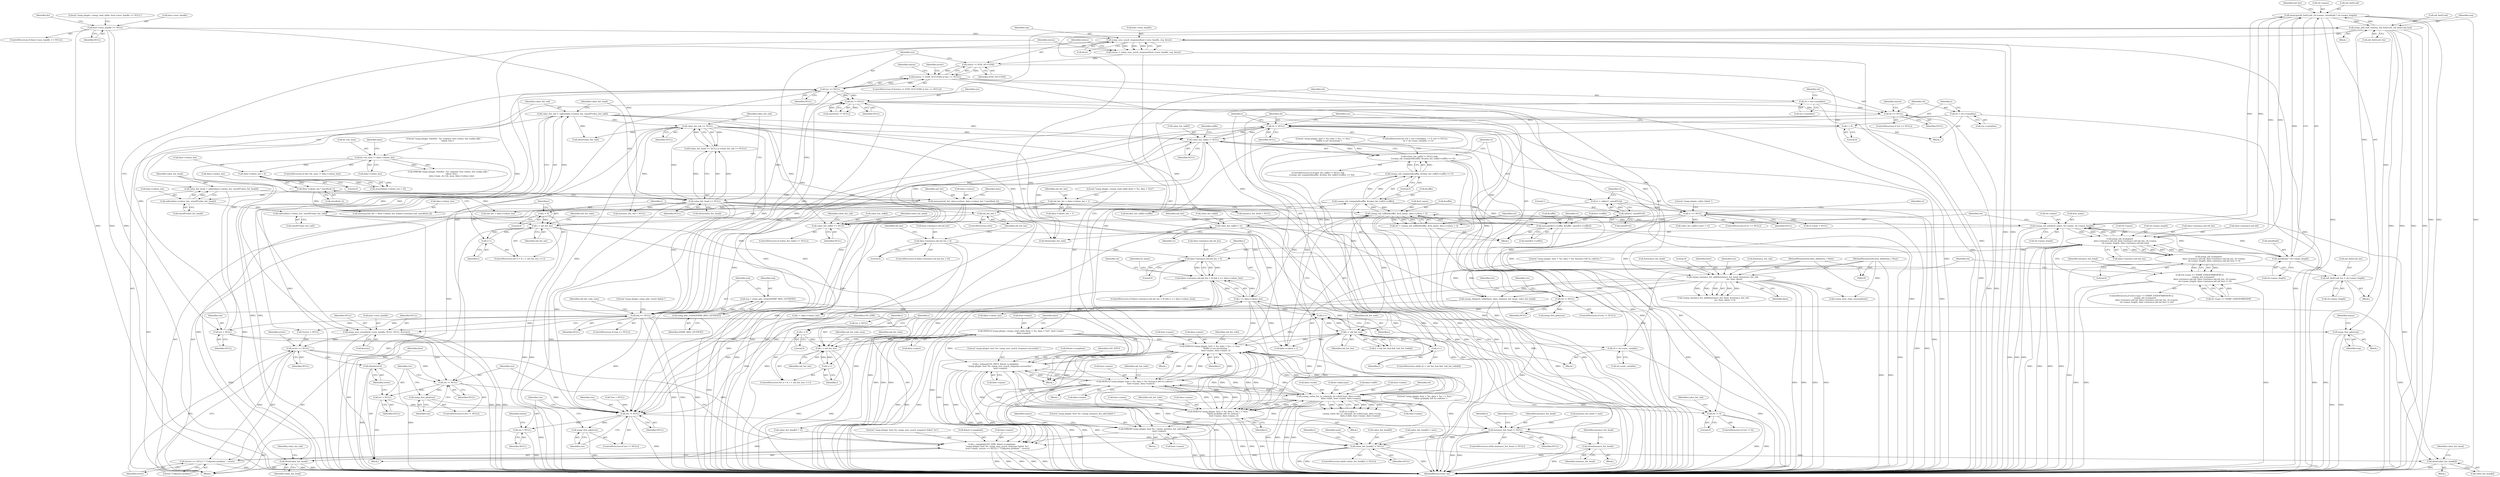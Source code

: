 digraph "0_collectd_d16c24542b2f96a194d43a73c2e5778822b9cb47@API" {
"1000767" [label="(Call,memcpy(oid_list[i].oid, vb->name, sizeof(oid) * vb->name_length))"];
"1000354" [label="(Call,snmp_add_null_var(req, oid_list[i].oid, oid_list[i].oid_len))"];
"1000322" [label="(Call,req == NULL)"];
"1000317" [label="(Call,req = snmp_pdu_create(SNMP_MSG_GETNEXT))"];
"1000319" [label="(Call,snmp_pdu_create(SNMP_MSG_GETNEXT))"];
"1000651" [label="(Call,value_list_tail[i] != NULL)"];
"1000289" [label="(Call,value_list_tail == NULL)"];
"1000275" [label="(Call,value_list_tail = calloc(data->values_len, sizeof(*value_list_tail)))"];
"1000277" [label="(Call,calloc(data->values_len, sizeof(*value_list_tail)))"];
"1000268" [label="(Call,calloc(data->values_len, sizeof(*value_list_head)))"];
"1000219" [label="(Call,data->values_len * sizeof(oid_t))"];
"1000209" [label="(Call,data->values_len > 0)"];
"1000186" [label="(Call,ds->ds_num != data->values_len)"];
"1000286" [label="(Call,value_list_head == NULL)"];
"1000266" [label="(Call,value_list_head = calloc(data->values_len, sizeof(*value_list_head)))"];
"1000156" [label="(Call,host->sess_handle == NULL)"];
"1000762" [label="(Call,value_list_tail[i] = vt)"];
"1000691" [label="(Call,vt == NULL)"];
"1000683" [label="(Call,vt = calloc(1, sizeof(*vt)))"];
"1000685" [label="(Call,calloc(1, sizeof(*vt)))"];
"1000488" [label="(Call,vb != NULL)"];
"1000492" [label="(Call,vb = vb->next_variable)"];
"1000480" [label="(Call,vb = res->variables)"];
"1000469" [label="(Call,vb == NULL)"];
"1000463" [label="(Call,vb = res->variables)"];
"1000450" [label="(Call,res != NULL)"];
"1000396" [label="(Call,res == NULL)"];
"1000379" [label="(Call,res = NULL)"];
"1000744" [label="(Call,value_list_tail[i] == NULL)"];
"1000792" [label="(Call,res != NULL)"];
"1000582" [label="(Call,csnmp_instance_list_add(&instance_list_head, &instance_list_tail,\n                                    res, host, data))"];
"1000121" [label="(MethodParameterIn,host_definition_t *host)"];
"1000122" [label="(MethodParameterIn,data_definition_t *data)"];
"1000767" [label="(Call,memcpy(oid_list[i].oid, vb->name, sizeof(oid) * vb->name_length))"];
"1000608" [label="(Call,csnmp_oid_init(&vb_name, vb->name, vb->name_length))"];
"1000619" [label="(Call,csnmp_oid_suffix(&suffix, &vb_name, data->values + i))"];
"1000657" [label="(Call,csnmp_oid_compare(&suffix, &value_list_tail[i]->suffix))"];
"1000727" [label="(Call,memcpy(&vt->suffix, &suffix, sizeof(vt->suffix)))"];
"1000214" [label="(Call,memcpy(oid_list, data->values, data->values_len * sizeof(oid_t)))"];
"1000502" [label="(Call,i < oid_list_len)"];
"1000485" [label="(Call,i = 0)"];
"1000497" [label="(Call,i++)"];
"1000668" [label="(Call,DEBUG(\"snmp plugin: host = %s; data = %s; i = %zu; \"\n                \"Suffix is not increasing.\",\n                host->name, data->name, i))"];
"1000453" [label="(Call,c_release(LOG_INFO, &host->complaint,\n              \"snmp plugin: host %s: snmp_sess_synch_response successful.\",\n              host->name))"];
"1000566" [label="(Call,DEBUG(\"snmp plugin: host = %s; data = %s; Instance left its subtree.\",\n                host->name, data->name))"];
"1000706" [label="(Call,csnmp_value_list_to_value(vb, ds->ds[i].type, data->scale,\n                                      data->shift, host->name, data->name))"];
"1000634" [label="(Call,DEBUG(\"snmp plugin: host = %s; data = %s; i = %zu; \"\n                \"Value probably left its subtree.\",\n                host->name, data->name, i))"];
"1000147" [label="(Call,DEBUG(\"snmp plugin: csnmp_read_table (host = %s, data = %s)\", host->name,\n        data->name))"];
"1000522" [label="(Call,i == data->values_len)"];
"1000592" [label="(Call,ERROR(\"snmp plugin: host %s: csnmp_instance_list_add failed.\",\n                host->name))"];
"1000509" [label="(Call,i++)"];
"1000340" [label="(Call,i < oid_list_len)"];
"1000343" [label="(Call,i++)"];
"1000337" [label="(Call,i = 0)"];
"1000256" [label="(Call,i < oid_list_len)"];
"1000259" [label="(Call,i++)"];
"1000253" [label="(Call,i = 0)"];
"1000250" [label="(Call,oid_list_len--)"];
"1000132" [label="(Call,oid_list_len = data->values_len + 1)"];
"1000536" [label="(Call,snmp_oid_ncompare(\n                 data->instance.oid.oid, data->instance.oid.oid_len, vb->name,\n                 vb->name_length, data->instance.oid.oid_len))"];
"1000513" [label="(Call,data->instance.oid.oid_len > 0)"];
"1000226" [label="(Call,data->instance.oid.oid_len > 0)"];
"1000776" [label="(Call,sizeof(oid) * vb->name_length)"];
"1000782" [label="(Call,oid_list[i].oid_len = vb->name_length)"];
"1000373" [label="(Call,snmp_free_pdu(req))"];
"1000384" [label="(Call,snmp_sess_synch_response(host->sess_handle, req, &res))"];
"1000382" [label="(Call,status = snmp_sess_synch_response(host->sess_handle, req, &res))"];
"1000393" [label="(Call,status != STAT_SUCCESS)"];
"1000392" [label="(Call,(status != STAT_SUCCESS) || (res == NULL))"];
"1000404" [label="(Call,snmp_sess_error(host->sess_handle, NULL, NULL, &errstr))"];
"1000423" [label="(Call,errstr == NULL)"];
"1000412" [label="(Call,c_complain(LOG_ERR, &host->complaint,\n                 \"snmp plugin: host %s: snmp_sess_synch_response failed: %s\",\n                 host->name, (errstr == NULL) ? \"Unknown problem\" : errstr))"];
"1000422" [label="(Call,(errstr == NULL) ? \"Unknown problem\" : errstr)"];
"1000429" [label="(Call,res != NULL)"];
"1000432" [label="(Call,snmp_free_pdu(res))"];
"1000434" [label="(Call,res = NULL)"];
"1000801" [label="(Call,res != NULL)"];
"1000804" [label="(Call,snmp_free_pdu(res))"];
"1000806" [label="(Call,res = NULL)"];
"1000819" [label="(Call,instance_list_head != NULL)"];
"1000829" [label="(Call,sfree(instance_list_head))"];
"1000847" [label="(Call,value_list_head[i] != NULL)"];
"1000861" [label="(Call,sfree(value_list_head[i]))"];
"1000870" [label="(Call,sfree(value_list_head))"];
"1000437" [label="(Call,sfree(errstr))"];
"1000512" [label="(Call,(data->instance.oid.oid_len > 0) && (i == data->values_len))"];
"1000535" [label="(Call,snmp_oid_ncompare(\n                 data->instance.oid.oid, data->instance.oid.oid_len, vb->name,\n                 vb->name_length, data->instance.oid.oid_len) != 0)"];
"1000529" [label="(Call,(vb->type == SNMP_ENDOFMIBVIEW) ||\n            (snmp_oid_ncompare(\n                 data->instance.oid.oid, data->instance.oid.oid_len, vb->name,\n                 vb->name_length, data->instance.oid.oid_len) != 0))"];
"1000617" [label="(Call,ret = csnmp_oid_suffix(&suffix, &vb_name, data->values + i))"];
"1000630" [label="(Call,ret != 0)"];
"1000656" [label="(Call,csnmp_oid_compare(&suffix, &value_list_tail[i]->suffix) <= 0)"];
"1000650" [label="(Call,(value_list_tail[i] != NULL) &&\n            (csnmp_oid_compare(&suffix, &value_list_tail[i]->suffix) <= 0))"];
"1000503" [label="(Identifier,i)"];
"1000451" [label="(Identifier,res)"];
"1000219" [label="(Call,data->values_len * sizeof(oid_t))"];
"1000195" [label="(Literal,\"snmp plugin: DataSet `%s' requires %zu values, but config talks \"\n          \"about %zu\")"];
"1000598" [label="(Identifier,status)"];
"1000305" [label="(Call,instance_list_tail = NULL)"];
"1000632" [label="(Literal,0)"];
"1000433" [label="(Identifier,res)"];
"1000397" [label="(Identifier,res)"];
"1000565" [label="(Block,)"];
"1000336" [label="(ControlStructure,for (i = 0; i < oid_list_len; i++))"];
"1000432" [label="(Call,snmp_free_pdu(res))"];
"1000510" [label="(Identifier,i)"];
"1000676" [label="(Identifier,i)"];
"1000588" [label="(Identifier,host)"];
"1000738" [label="(Call,vt->next = NULL)"];
"1000339" [label="(Literal,0)"];
"1000587" [label="(Identifier,res)"];
"1000567" [label="(Literal,\"snmp plugin: host = %s; data = %s; Instance left its subtree.\")"];
"1000657" [label="(Call,csnmp_oid_compare(&suffix, &value_list_tail[i]->suffix))"];
"1000268" [label="(Call,calloc(data->values_len, sizeof(*value_list_head)))"];
"1000593" [label="(Literal,\"snmp plugin: host %s: csnmp_instance_list_add failed.\")"];
"1000536" [label="(Call,snmp_oid_ncompare(\n                 data->instance.oid.oid, data->instance.oid.oid_len, vb->name,\n                 vb->name_length, data->instance.oid.oid_len))"];
"1000494" [label="(Call,vb->next_variable)"];
"1000832" [label="(Identifier,instance_list_head)"];
"1000830" [label="(Identifier,instance_list_head)"];
"1000511" [label="(ControlStructure,if ((data->instance.oid.oid_len > 0) && (i == data->values_len)))"];
"1000258" [label="(Identifier,oid_list_len)"];
"1000384" [label="(Call,snmp_sess_synch_response(host->sess_handle, req, &res))"];
"1000564" [label="(Literal,0)"];
"1000334" [label="(Identifier,oid_list_todo_num)"];
"1000297" [label="(Call,sfree(value_list_tail))"];
"1000401" [label="(Call,*errstr = NULL)"];
"1000393" [label="(Call,status != STAT_SUCCESS)"];
"1000285" [label="(Call,(value_list_head == NULL) || (value_list_tail == NULL))"];
"1000226" [label="(Call,data->instance.oid.oid_len > 0)"];
"1000430" [label="(Identifier,res)"];
"1000289" [label="(Call,value_list_tail == NULL)"];
"1000412" [label="(Call,c_complain(LOG_ERR, &host->complaint,\n                 \"snmp plugin: host %s: snmp_sess_synch_response failed: %s\",\n                 host->name, (errstr == NULL) ? \"Unknown problem\" : errstr))"];
"1000345" [label="(Block,)"];
"1000450" [label="(Call,res != NULL)"];
"1000295" [label="(Call,sfree(value_list_head))"];
"1000381" [label="(Identifier,NULL)"];
"1000554" [label="(Call,vb->name_length)"];
"1000132" [label="(Call,oid_list_len = data->values_len + 1)"];
"1000801" [label="(Call,res != NULL)"];
"1000320" [label="(Identifier,SNMP_MSG_GETNEXT)"];
"1000785" [label="(Identifier,oid_list)"];
"1000819" [label="(Call,instance_list_head != NULL)"];
"1000568" [label="(Call,host->name)"];
"1000660" [label="(Call,&value_list_tail[i]->suffix)"];
"1000227" [label="(Call,data->instance.oid.oid_len)"];
"1000429" [label="(Call,res != NULL)"];
"1000486" [label="(Identifier,i)"];
"1000134" [label="(Call,data->values_len + 1)"];
"1000209" [label="(Call,data->values_len > 0)"];
"1000846" [label="(ControlStructure,while (value_list_head[i] != NULL))"];
"1000522" [label="(Call,i == data->values_len)"];
"1000743" [label="(ControlStructure,if (value_list_tail[i] == NULL))"];
"1000773" [label="(Call,vb->name)"];
"1000501" [label="(Call,(i < oid_list_len) && !oid_list_todo[i])"];
"1000391" [label="(ControlStructure,if ((status != STAT_SUCCESS) || (res == NULL)))"];
"1000385" [label="(Call,host->sess_handle)"];
"1000210" [label="(Call,data->values_len)"];
"1000434" [label="(Call,res = NULL)"];
"1000571" [label="(Call,data->name)"];
"1000321" [label="(ControlStructure,if (req == NULL))"];
"1000447" [label="(Identifier,status)"];
"1000544" [label="(Call,data->instance.oid.oid_len)"];
"1000589" [label="(Identifier,data)"];
"1000820" [label="(Identifier,instance_list_head)"];
"1000732" [label="(Call,&suffix)"];
"1000376" [label="(Identifier,status)"];
"1000216" [label="(Call,data->values)"];
"1000610" [label="(Identifier,vb_name)"];
"1000275" [label="(Call,value_list_tail = calloc(data->values_len, sizeof(*value_list_tail)))"];
"1000266" [label="(Call,value_list_head = calloc(data->values_len, sizeof(*value_list_head)))"];
"1000692" [label="(Identifier,vt)"];
"1000317" [label="(Call,req = snmp_pdu_create(SNMP_MSG_GETNEXT))"];
"1000592" [label="(Call,ERROR(\"snmp plugin: host %s: csnmp_instance_list_add failed.\",\n                host->name))"];
"1000500" [label="(ControlStructure,while ((i < oid_list_len) && !oid_list_todo[i]))"];
"1000382" [label="(Call,status = snmp_sess_synch_response(host->sess_handle, req, &res))"];
"1000582" [label="(Call,csnmp_instance_list_add(&instance_list_head, &instance_list_tail,\n                                    res, host, data))"];
"1000704" [label="(Identifier,vt)"];
"1000465" [label="(Call,res->variables)"];
"1000234" [label="(Literal,0)"];
"1000490" [label="(Identifier,NULL)"];
"1000287" [label="(Identifier,value_list_head)"];
"1000509" [label="(Call,i++)"];
"1000851" [label="(Identifier,NULL)"];
"1000439" [label="(Call,csnmp_host_close_session(host))"];
"1000168" [label="(Identifier,ds)"];
"1000489" [label="(Identifier,vb)"];
"1000768" [label="(Call,oid_list[i].oid)"];
"1000185" [label="(ControlStructure,if (ds->ds_num != data->values_len))"];
"1000482" [label="(Call,res->variables)"];
"1000405" [label="(Call,host->sess_handle)"];
"1000791" [label="(ControlStructure,if (res != NULL))"];
"1000611" [label="(Call,vb->name)"];
"1000576" [label="(Identifier,oid_list_todo)"];
"1000479" [label="(Block,)"];
"1000821" [label="(Identifier,NULL)"];
"1000783" [label="(Call,oid_list[i].oid_len)"];
"1000513" [label="(Call,data->instance.oid.oid_len > 0)"];
"1000755" [label="(Call,value_list_tail[i]->next = vt)"];
"1000679" [label="(Identifier,oid_list_todo)"];
"1000844" [label="(Identifier,i)"];
"1000782" [label="(Call,oid_list[i].oid_len = vb->name_length)"];
"1000707" [label="(Identifier,vb)"];
"1000267" [label="(Identifier,value_list_head)"];
"1000603" [label="(Block,)"];
"1000524" [label="(Call,data->values_len)"];
"1000187" [label="(Call,ds->ds_num)"];
"1000715" [label="(Call,data->scale)"];
"1000537" [label="(Call,data->instance.oid.oid)"];
"1000480" [label="(Call,vb = res->variables)"];
"1000214" [label="(Call,memcpy(oid_list, data->values, data->values_len * sizeof(oid_t)))"];
"1000642" [label="(Identifier,i)"];
"1000155" [label="(ControlStructure,if (host->sess_handle == NULL))"];
"1000585" [label="(Call,&instance_list_tail)"];
"1000608" [label="(Call,csnmp_oid_init(&vb_name, vb->name, vb->name_length))"];
"1000190" [label="(Call,data->values_len)"];
"1000349" [label="(Identifier,oid_list_todo)"];
"1000831" [label="(Call,instance_list_head = next)"];
"1000507" [label="(Identifier,oid_list_todo)"];
"1000342" [label="(Identifier,oid_list_len)"];
"1000460" [label="(Call,host->name)"];
"1000659" [label="(Identifier,suffix)"];
"1000670" [label="(Call,host->name)"];
"1000404" [label="(Call,snmp_sess_error(host->sess_handle, NULL, NULL, &errstr))"];
"1000493" [label="(Identifier,vb)"];
"1000186" [label="(Call,ds->ds_num != data->values_len)"];
"1000847" [label="(Call,value_list_head[i] != NULL)"];
"1000160" [label="(Identifier,NULL)"];
"1000337" [label="(Call,i = 0)"];
"1000383" [label="(Identifier,status)"];
"1000410" [label="(Call,&errstr)"];
"1000455" [label="(Call,&host->complaint)"];
"1000435" [label="(Identifier,res)"];
"1000121" [label="(MethodParameterIn,host_definition_t *host)"];
"1000797" [label="(Call,res = NULL)"];
"1000470" [label="(Identifier,vb)"];
"1000807" [label="(Identifier,res)"];
"1000471" [label="(Identifier,NULL)"];
"1000609" [label="(Call,&vb_name)"];
"1000485" [label="(Call,i = 0)"];
"1000871" [label="(Identifier,value_list_head)"];
"1000422" [label="(Call,(errstr == NULL) ? \"Unknown problem\" : errstr)"];
"1000253" [label="(Call,i = 0)"];
"1000408" [label="(Identifier,NULL)"];
"1000521" [label="(Literal,0)"];
"1000425" [label="(Identifier,NULL)"];
"1000370" [label="(Block,)"];
"1000523" [label="(Identifier,i)"];
"1000806" [label="(Call,res = NULL)"];
"1000617" [label="(Call,ret = csnmp_oid_suffix(&suffix, &vb_name, data->values + i))"];
"1000583" [label="(Call,&instance_list_head)"];
"1000502" [label="(Call,i < oid_list_len)"];
"1000767" [label="(Call,memcpy(oid_list[i].oid, vb->name, sizeof(oid) * vb->name_length))"];
"1000290" [label="(Identifier,value_list_tail)"];
"1000249" [label="(ControlStructure,else)"];
"1000758" [label="(Identifier,value_list_tail)"];
"1000250" [label="(Call,oid_list_len--)"];
"1000777" [label="(Call,sizeof(oid))"];
"1000395" [label="(Identifier,STAT_SUCCESS)"];
"1000463" [label="(Call,vb = res->variables)"];
"1000223" [label="(Call,sizeof(oid_t))"];
"1000428" [label="(ControlStructure,if (res != NULL))"];
"1000158" [label="(Identifier,host)"];
"1000740" [label="(Identifier,vt)"];
"1000235" [label="(Call,memcpy(oid_list + data->values_len, &data->instance.oid, sizeof(oid_t)))"];
"1000614" [label="(Call,vb->name_length)"];
"1000745" [label="(Call,value_list_tail[i])"];
"1000702" [label="(Call,vt->value =\n            csnmp_value_list_to_value(vb, ds->ds[i].type, data->scale,\n                                      data->shift, host->name, data->name))"];
"1000423" [label="(Call,errstr == NULL)"];
"1000418" [label="(Literal,\"snmp plugin: host %s: snmp_sess_synch_response failed: %s\")"];
"1000437" [label="(Call,sfree(errstr))"];
"1000374" [label="(Identifier,req)"];
"1000163" [label="(Literal,\"snmp plugin: csnmp_read_table: host->sess_handle == NULL\")"];
"1000491" [label="(Block,)"];
"1000696" [label="(Literal,\"snmp plugin: calloc failed.\")"];
"1000706" [label="(Call,csnmp_value_list_to_value(vb, ds->ds[i].type, data->scale,\n                                      data->shift, host->name, data->name))"];
"1000855" [label="(Identifier,next)"];
"1000690" [label="(ControlStructure,if (vt == NULL))"];
"1000763" [label="(Call,value_list_tail[i])"];
"1000414" [label="(Call,&host->complaint)"];
"1000793" [label="(Identifier,res)"];
"1000748" [label="(Identifier,NULL)"];
"1000213" [label="(Literal,0)"];
"1000666" [label="(Literal,0)"];
"1000691" [label="(Call,vt == NULL)"];
"1000504" [label="(Identifier,oid_list_len)"];
"1000652" [label="(Call,value_list_tail[i])"];
"1000122" [label="(MethodParameterIn,data_definition_t *data)"];
"1000499" [label="(Block,)"];
"1000256" [label="(Call,i < oid_list_len)"];
"1000488" [label="(Call,vb != NULL)"];
"1000356" [label="(Call,oid_list[i].oid)"];
"1000147" [label="(Call,DEBUG(\"snmp plugin: csnmp_read_table (host = %s, data = %s)\", host->name,\n        data->name))"];
"1000693" [label="(Identifier,NULL)"];
"1000436" [label="(Identifier,NULL)"];
"1000481" [label="(Identifier,vb)"];
"1000811" [label="(Identifier,status)"];
"1000653" [label="(Identifier,value_list_tail)"];
"1000354" [label="(Call,snmp_add_null_var(req, oid_list[i].oid, oid_list[i].oid_len))"];
"1000498" [label="(Identifier,i)"];
"1000281" [label="(Call,sizeof(*value_list_tail))"];
"1000478" [label="(ControlStructure,for (vb = res->variables, i = 0; (vb != NULL);\n         vb = vb->next_variable, i++))"];
"1000667" [label="(Block,)"];
"1000836" [label="(Identifier,i)"];
"1000398" [label="(Identifier,NULL)"];
"1000685" [label="(Call,calloc(1, sizeof(*vt)))"];
"1000861" [label="(Call,sfree(value_list_head[i]))"];
"1000449" [label="(Call,assert(res != NULL))"];
"1000867" [label="(Identifier,value_list_head)"];
"1000512" [label="(Call,(data->instance.oid.oid_len > 0) && (i == data->values_len))"];
"1000876" [label="(MethodReturn,static int)"];
"1000236" [label="(Call,oid_list + data->values_len)"];
"1000252" [label="(ControlStructure,for (i = 0; i < oid_list_len; i++))"];
"1000341" [label="(Identifier,i)"];
"1000770" [label="(Identifier,oid_list)"];
"1000669" [label="(Literal,\"snmp plugin: host = %s; data = %s; i = %zu; \"\n                \"Suffix is not increasing.\")"];
"1000803" [label="(Identifier,NULL)"];
"1000453" [label="(Call,c_release(LOG_INFO, &host->complaint,\n              \"snmp plugin: host %s: snmp_sess_synch_response successful.\",\n              host->name))"];
"1000419" [label="(Call,host->name)"];
"1000686" [label="(Literal,1)"];
"1000766" [label="(Identifier,vt)"];
"1000272" [label="(Call,sizeof(*value_list_head))"];
"1000156" [label="(Call,host->sess_handle == NULL)"];
"1000260" [label="(Identifier,i)"];
"1000779" [label="(Call,vb->name_length)"];
"1000630" [label="(Call,ret != 0)"];
"1000798" [label="(Identifier,res)"];
"1000872" [label="(Call,sfree(value_list_tail))"];
"1000257" [label="(Identifier,i)"];
"1000708" [label="(Call,ds->ds[i].type)"];
"1000388" [label="(Identifier,req)"];
"1000631" [label="(Identifier,ret)"];
"1000288" [label="(Identifier,NULL)"];
"1000551" [label="(Call,vb->name)"];
"1000629" [label="(ControlStructure,if (ret != 0))"];
"1000302" [label="(Call,instance_list_head = NULL)"];
"1000581" [label="(Call,csnmp_instance_list_add(&instance_list_head, &instance_list_tail,\n                                    res, host, data) != 0)"];
"1000277" [label="(Call,calloc(data->values_len, sizeof(*value_list_tail)))"];
"1000157" [label="(Call,host->sess_handle)"];
"1000426" [label="(Literal,\"Unknown problem\")"];
"1000251" [label="(Identifier,oid_list_len)"];
"1000438" [label="(Identifier,errstr)"];
"1000230" [label="(Identifier,data)"];
"1000392" [label="(Call,(status != STAT_SUCCESS) || (res == NULL))"];
"1000327" [label="(Literal,\"snmp plugin: snmp_pdu_create failed.\")"];
"1000718" [label="(Call,data->shift)"];
"1000452" [label="(Identifier,NULL)"];
"1000440" [label="(Identifier,host)"];
"1000618" [label="(Identifier,ret)"];
"1000148" [label="(Literal,\"snmp plugin: csnmp_read_table (host = %s, data = %s)\")"];
"1000269" [label="(Call,data->values_len)"];
"1000402" [label="(Identifier,errstr)"];
"1000862" [label="(Call,value_list_head[i])"];
"1000373" [label="(Call,snmp_free_pdu(req))"];
"1000751" [label="(Identifier,value_list_head)"];
"1000286" [label="(Call,value_list_head == NULL)"];
"1000319" [label="(Call,snmp_pdu_create(SNMP_MSG_GETNEXT))"];
"1000825" [label="(Identifier,next)"];
"1000557" [label="(Call,data->instance.oid.oid_len)"];
"1000468" [label="(ControlStructure,if (vb == NULL))"];
"1000873" [label="(Identifier,value_list_tail)"];
"1000620" [label="(Call,&suffix)"];
"1000263" [label="(Identifier,oid_list_todo)"];
"1000291" [label="(Identifier,NULL)"];
"1000474" [label="(Identifier,status)"];
"1000126" [label="(Call,*res = NULL)"];
"1000804" [label="(Call,snmp_free_pdu(res))"];
"1000340" [label="(Call,i < oid_list_len)"];
"1000848" [label="(Call,value_list_head[i])"];
"1000619" [label="(Call,csnmp_oid_suffix(&suffix, &vb_name, data->values + i))"];
"1000639" [label="(Call,data->name)"];
"1000254" [label="(Identifier,i)"];
"1000355" [label="(Identifier,req)"];
"1000683" [label="(Call,vt = calloc(1, sizeof(*vt)))"];
"1000829" [label="(Call,sfree(instance_list_head))"];
"1000431" [label="(Identifier,NULL)"];
"1000528" [label="(ControlStructure,if ((vb->type == SNMP_ENDOFMIBVIEW) ||\n            (snmp_oid_ncompare(\n                 data->instance.oid.oid, data->instance.oid.oid_len, vb->name,\n                 vb->name_length, data->instance.oid.oid_len) != 0)))"];
"1000149" [label="(Call,host->name)"];
"1000635" [label="(Literal,\"snmp plugin: host = %s; data = %s; i = %zu; \"\n                \"Value probably left its subtree.\")"];
"1000259" [label="(Call,i++)"];
"1000656" [label="(Call,csnmp_oid_compare(&suffix, &value_list_tail[i]->suffix) <= 0)"];
"1000464" [label="(Identifier,vb)"];
"1000813" [label="(Call,csnmp_dispatch_table(host, data, instance_list_head, value_list_head))"];
"1000838" [label="(Call,i < data->values_len)"];
"1000805" [label="(Identifier,res)"];
"1000792" [label="(Call,res != NULL)"];
"1000721" [label="(Call,host->name)"];
"1000870" [label="(Call,sfree(value_list_head))"];
"1000278" [label="(Call,data->values_len)"];
"1000492" [label="(Call,vb = vb->next_variable)"];
"1000389" [label="(Call,&res)"];
"1000324" [label="(Identifier,NULL)"];
"1000123" [label="(Block,)"];
"1000315" [label="(Block,)"];
"1000734" [label="(Call,sizeof(vt->suffix))"];
"1000220" [label="(Call,data->values_len)"];
"1000636" [label="(Call,host->name)"];
"1000591" [label="(Block,)"];
"1000776" [label="(Call,sizeof(oid) * vb->name_length)"];
"1000322" [label="(Call,req == NULL)"];
"1000658" [label="(Call,&suffix)"];
"1000318" [label="(Identifier,req)"];
"1000487" [label="(Literal,0)"];
"1000687" [label="(Call,sizeof(*vt))"];
"1000427" [label="(Identifier,errstr)"];
"1000852" [label="(Block,)"];
"1000634" [label="(Call,DEBUG(\"snmp plugin: host = %s; data = %s; i = %zu; \"\n                \"Value probably left its subtree.\",\n                host->name, data->name, i))"];
"1000152" [label="(Call,data->name)"];
"1000194" [label="(Call,ERROR(\"snmp plugin: DataSet `%s' requires %zu values, but config talks \"\n          \"about %zu\",\n          data->type, ds->ds_num, data->values_len))"];
"1000215" [label="(Identifier,oid_list)"];
"1000590" [label="(Literal,0)"];
"1000684" [label="(Identifier,vt)"];
"1000649" [label="(ControlStructure,if ((value_list_tail[i] != NULL) &&\n            (csnmp_oid_compare(&suffix, &value_list_tail[i]->suffix) <= 0)))"];
"1000225" [label="(ControlStructure,if (data->instance.oid.oid_len > 0))"];
"1000668" [label="(Call,DEBUG(\"snmp plugin: host = %s; data = %s; i = %zu; \"\n                \"Suffix is not increasing.\",\n                host->name, data->name, i))"];
"1000344" [label="(Identifier,i)"];
"1000796" [label="(Identifier,res)"];
"1000818" [label="(ControlStructure,while (instance_list_head != NULL))"];
"1000409" [label="(Identifier,NULL)"];
"1000529" [label="(Call,(vb->type == SNMP_ENDOFMIBVIEW) ||\n            (snmp_oid_ncompare(\n                 data->instance.oid.oid, data->instance.oid.oid_len, vb->name,\n                 vb->name_length, data->instance.oid.oid_len) != 0))"];
"1000396" [label="(Call,res == NULL)"];
"1000343" [label="(Call,i++)"];
"1000633" [label="(Block,)"];
"1000594" [label="(Call,host->name)"];
"1000808" [label="(Identifier,NULL)"];
"1000584" [label="(Identifier,instance_list_head)"];
"1000645" [label="(Identifier,oid_list_todo)"];
"1000276" [label="(Identifier,value_list_tail)"];
"1000368" [label="(Identifier,oid_list_todo_num)"];
"1000323" [label="(Identifier,req)"];
"1000497" [label="(Call,i++)"];
"1000822" [label="(Block,)"];
"1000454" [label="(Identifier,LOG_INFO)"];
"1000255" [label="(Literal,0)"];
"1000788" [label="(Call,vb->name_length)"];
"1000650" [label="(Call,(value_list_tail[i] != NULL) &&\n            (csnmp_oid_compare(&suffix, &value_list_tail[i]->suffix) <= 0))"];
"1000361" [label="(Call,oid_list[i].oid_len)"];
"1000622" [label="(Call,&vb_name)"];
"1000800" [label="(ControlStructure,if (res != NULL))"];
"1000673" [label="(Call,data->name)"];
"1000802" [label="(Identifier,res)"];
"1000624" [label="(Call,data->values + i)"];
"1000566" [label="(Call,DEBUG(\"snmp plugin: host = %s; data = %s; Instance left its subtree.\",\n                host->name, data->name))"];
"1000459" [label="(Literal,\"snmp plugin: host %s: snmp_sess_synch_response successful.\")"];
"1000399" [label="(Block,)"];
"1000530" [label="(Call,vb->type == SNMP_ENDOFMIBVIEW)"];
"1000535" [label="(Call,snmp_oid_ncompare(\n                 data->instance.oid.oid, data->instance.oid.oid_len, vb->name,\n                 vb->name_length, data->instance.oid.oid_len) != 0)"];
"1000727" [label="(Call,memcpy(&vt->suffix, &suffix, sizeof(vt->suffix)))"];
"1000514" [label="(Call,data->instance.oid.oid_len)"];
"1000744" [label="(Call,value_list_tail[i] == NULL)"];
"1000424" [label="(Identifier,errstr)"];
"1000211" [label="(Identifier,data)"];
"1000655" [label="(Identifier,NULL)"];
"1000865" [label="(Call,value_list_head[i] = next)"];
"1000749" [label="(Call,value_list_head[i] = vt)"];
"1000413" [label="(Identifier,LOG_ERR)"];
"1000794" [label="(Identifier,NULL)"];
"1000394" [label="(Identifier,status)"];
"1000532" [label="(Identifier,vb)"];
"1000728" [label="(Call,&vt->suffix)"];
"1000133" [label="(Identifier,oid_list_len)"];
"1000379" [label="(Call,res = NULL)"];
"1000208" [label="(Call,assert(data->values_len > 0))"];
"1000338" [label="(Identifier,i)"];
"1000762" [label="(Call,value_list_tail[i] = vt)"];
"1000380" [label="(Identifier,res)"];
"1000237" [label="(Identifier,oid_list)"];
"1000795" [label="(Call,snmp_free_pdu(res))"];
"1000469" [label="(Call,vb == NULL)"];
"1000724" [label="(Call,data->name)"];
"1000651" [label="(Call,value_list_tail[i] != NULL)"];
"1000767" -> "1000499"  [label="AST: "];
"1000767" -> "1000776"  [label="CFG: "];
"1000768" -> "1000767"  [label="AST: "];
"1000773" -> "1000767"  [label="AST: "];
"1000776" -> "1000767"  [label="AST: "];
"1000785" -> "1000767"  [label="CFG: "];
"1000767" -> "1000876"  [label="DDG: "];
"1000767" -> "1000876"  [label="DDG: "];
"1000767" -> "1000876"  [label="DDG: "];
"1000767" -> "1000876"  [label="DDG: "];
"1000767" -> "1000354"  [label="DDG: "];
"1000767" -> "1000536"  [label="DDG: "];
"1000767" -> "1000608"  [label="DDG: "];
"1000354" -> "1000767"  [label="DDG: "];
"1000608" -> "1000767"  [label="DDG: "];
"1000536" -> "1000767"  [label="DDG: "];
"1000776" -> "1000767"  [label="DDG: "];
"1000354" -> "1000345"  [label="AST: "];
"1000354" -> "1000361"  [label="CFG: "];
"1000355" -> "1000354"  [label="AST: "];
"1000356" -> "1000354"  [label="AST: "];
"1000361" -> "1000354"  [label="AST: "];
"1000344" -> "1000354"  [label="CFG: "];
"1000354" -> "1000876"  [label="DDG: "];
"1000354" -> "1000876"  [label="DDG: "];
"1000354" -> "1000876"  [label="DDG: "];
"1000354" -> "1000876"  [label="DDG: "];
"1000322" -> "1000354"  [label="DDG: "];
"1000782" -> "1000354"  [label="DDG: "];
"1000354" -> "1000373"  [label="DDG: "];
"1000354" -> "1000384"  [label="DDG: "];
"1000322" -> "1000321"  [label="AST: "];
"1000322" -> "1000324"  [label="CFG: "];
"1000323" -> "1000322"  [label="AST: "];
"1000324" -> "1000322"  [label="AST: "];
"1000327" -> "1000322"  [label="CFG: "];
"1000334" -> "1000322"  [label="CFG: "];
"1000322" -> "1000876"  [label="DDG: "];
"1000322" -> "1000876"  [label="DDG: "];
"1000317" -> "1000322"  [label="DDG: "];
"1000651" -> "1000322"  [label="DDG: "];
"1000488" -> "1000322"  [label="DDG: "];
"1000289" -> "1000322"  [label="DDG: "];
"1000286" -> "1000322"  [label="DDG: "];
"1000792" -> "1000322"  [label="DDG: "];
"1000322" -> "1000373"  [label="DDG: "];
"1000322" -> "1000379"  [label="DDG: "];
"1000322" -> "1000384"  [label="DDG: "];
"1000322" -> "1000396"  [label="DDG: "];
"1000322" -> "1000401"  [label="DDG: "];
"1000322" -> "1000404"  [label="DDG: "];
"1000322" -> "1000450"  [label="DDG: "];
"1000322" -> "1000801"  [label="DDG: "];
"1000317" -> "1000315"  [label="AST: "];
"1000317" -> "1000319"  [label="CFG: "];
"1000318" -> "1000317"  [label="AST: "];
"1000319" -> "1000317"  [label="AST: "];
"1000323" -> "1000317"  [label="CFG: "];
"1000317" -> "1000876"  [label="DDG: "];
"1000319" -> "1000317"  [label="DDG: "];
"1000319" -> "1000320"  [label="CFG: "];
"1000320" -> "1000319"  [label="AST: "];
"1000319" -> "1000876"  [label="DDG: "];
"1000651" -> "1000650"  [label="AST: "];
"1000651" -> "1000655"  [label="CFG: "];
"1000652" -> "1000651"  [label="AST: "];
"1000655" -> "1000651"  [label="AST: "];
"1000659" -> "1000651"  [label="CFG: "];
"1000650" -> "1000651"  [label="CFG: "];
"1000651" -> "1000876"  [label="DDG: "];
"1000651" -> "1000488"  [label="DDG: "];
"1000651" -> "1000650"  [label="DDG: "];
"1000651" -> "1000650"  [label="DDG: "];
"1000289" -> "1000651"  [label="DDG: "];
"1000275" -> "1000651"  [label="DDG: "];
"1000762" -> "1000651"  [label="DDG: "];
"1000488" -> "1000651"  [label="DDG: "];
"1000651" -> "1000691"  [label="DDG: "];
"1000651" -> "1000744"  [label="DDG: "];
"1000651" -> "1000801"  [label="DDG: "];
"1000651" -> "1000872"  [label="DDG: "];
"1000289" -> "1000285"  [label="AST: "];
"1000289" -> "1000291"  [label="CFG: "];
"1000290" -> "1000289"  [label="AST: "];
"1000291" -> "1000289"  [label="AST: "];
"1000285" -> "1000289"  [label="CFG: "];
"1000289" -> "1000876"  [label="DDG: "];
"1000289" -> "1000285"  [label="DDG: "];
"1000289" -> "1000285"  [label="DDG: "];
"1000275" -> "1000289"  [label="DDG: "];
"1000286" -> "1000289"  [label="DDG: "];
"1000289" -> "1000297"  [label="DDG: "];
"1000289" -> "1000302"  [label="DDG: "];
"1000289" -> "1000305"  [label="DDG: "];
"1000289" -> "1000744"  [label="DDG: "];
"1000289" -> "1000801"  [label="DDG: "];
"1000289" -> "1000872"  [label="DDG: "];
"1000275" -> "1000123"  [label="AST: "];
"1000275" -> "1000277"  [label="CFG: "];
"1000276" -> "1000275"  [label="AST: "];
"1000277" -> "1000275"  [label="AST: "];
"1000287" -> "1000275"  [label="CFG: "];
"1000275" -> "1000876"  [label="DDG: "];
"1000277" -> "1000275"  [label="DDG: "];
"1000275" -> "1000297"  [label="DDG: "];
"1000275" -> "1000744"  [label="DDG: "];
"1000275" -> "1000872"  [label="DDG: "];
"1000277" -> "1000281"  [label="CFG: "];
"1000278" -> "1000277"  [label="AST: "];
"1000281" -> "1000277"  [label="AST: "];
"1000277" -> "1000876"  [label="DDG: "];
"1000268" -> "1000277"  [label="DDG: "];
"1000277" -> "1000522"  [label="DDG: "];
"1000277" -> "1000838"  [label="DDG: "];
"1000268" -> "1000266"  [label="AST: "];
"1000268" -> "1000272"  [label="CFG: "];
"1000269" -> "1000268"  [label="AST: "];
"1000272" -> "1000268"  [label="AST: "];
"1000266" -> "1000268"  [label="CFG: "];
"1000268" -> "1000266"  [label="DDG: "];
"1000219" -> "1000268"  [label="DDG: "];
"1000219" -> "1000214"  [label="AST: "];
"1000219" -> "1000223"  [label="CFG: "];
"1000220" -> "1000219"  [label="AST: "];
"1000223" -> "1000219"  [label="AST: "];
"1000214" -> "1000219"  [label="CFG: "];
"1000219" -> "1000214"  [label="DDG: "];
"1000209" -> "1000219"  [label="DDG: "];
"1000219" -> "1000235"  [label="DDG: "];
"1000219" -> "1000236"  [label="DDG: "];
"1000209" -> "1000208"  [label="AST: "];
"1000209" -> "1000213"  [label="CFG: "];
"1000210" -> "1000209"  [label="AST: "];
"1000213" -> "1000209"  [label="AST: "];
"1000208" -> "1000209"  [label="CFG: "];
"1000209" -> "1000208"  [label="DDG: "];
"1000209" -> "1000208"  [label="DDG: "];
"1000186" -> "1000209"  [label="DDG: "];
"1000186" -> "1000185"  [label="AST: "];
"1000186" -> "1000190"  [label="CFG: "];
"1000187" -> "1000186"  [label="AST: "];
"1000190" -> "1000186"  [label="AST: "];
"1000195" -> "1000186"  [label="CFG: "];
"1000211" -> "1000186"  [label="CFG: "];
"1000186" -> "1000876"  [label="DDG: "];
"1000186" -> "1000876"  [label="DDG: "];
"1000186" -> "1000194"  [label="DDG: "];
"1000186" -> "1000194"  [label="DDG: "];
"1000286" -> "1000285"  [label="AST: "];
"1000286" -> "1000288"  [label="CFG: "];
"1000287" -> "1000286"  [label="AST: "];
"1000288" -> "1000286"  [label="AST: "];
"1000290" -> "1000286"  [label="CFG: "];
"1000285" -> "1000286"  [label="CFG: "];
"1000286" -> "1000876"  [label="DDG: "];
"1000286" -> "1000285"  [label="DDG: "];
"1000286" -> "1000285"  [label="DDG: "];
"1000266" -> "1000286"  [label="DDG: "];
"1000156" -> "1000286"  [label="DDG: "];
"1000286" -> "1000295"  [label="DDG: "];
"1000286" -> "1000302"  [label="DDG: "];
"1000286" -> "1000305"  [label="DDG: "];
"1000286" -> "1000801"  [label="DDG: "];
"1000286" -> "1000813"  [label="DDG: "];
"1000286" -> "1000847"  [label="DDG: "];
"1000286" -> "1000861"  [label="DDG: "];
"1000286" -> "1000870"  [label="DDG: "];
"1000266" -> "1000123"  [label="AST: "];
"1000267" -> "1000266"  [label="AST: "];
"1000276" -> "1000266"  [label="CFG: "];
"1000266" -> "1000876"  [label="DDG: "];
"1000156" -> "1000155"  [label="AST: "];
"1000156" -> "1000160"  [label="CFG: "];
"1000157" -> "1000156"  [label="AST: "];
"1000160" -> "1000156"  [label="AST: "];
"1000163" -> "1000156"  [label="CFG: "];
"1000168" -> "1000156"  [label="CFG: "];
"1000156" -> "1000876"  [label="DDG: "];
"1000156" -> "1000876"  [label="DDG: "];
"1000156" -> "1000876"  [label="DDG: "];
"1000156" -> "1000384"  [label="DDG: "];
"1000762" -> "1000603"  [label="AST: "];
"1000762" -> "1000766"  [label="CFG: "];
"1000763" -> "1000762"  [label="AST: "];
"1000766" -> "1000762"  [label="AST: "];
"1000770" -> "1000762"  [label="CFG: "];
"1000762" -> "1000876"  [label="DDG: "];
"1000762" -> "1000876"  [label="DDG: "];
"1000691" -> "1000762"  [label="DDG: "];
"1000762" -> "1000872"  [label="DDG: "];
"1000691" -> "1000690"  [label="AST: "];
"1000691" -> "1000693"  [label="CFG: "];
"1000692" -> "1000691"  [label="AST: "];
"1000693" -> "1000691"  [label="AST: "];
"1000696" -> "1000691"  [label="CFG: "];
"1000704" -> "1000691"  [label="CFG: "];
"1000691" -> "1000876"  [label="DDG: "];
"1000691" -> "1000876"  [label="DDG: "];
"1000683" -> "1000691"  [label="DDG: "];
"1000691" -> "1000738"  [label="DDG: "];
"1000691" -> "1000744"  [label="DDG: "];
"1000691" -> "1000749"  [label="DDG: "];
"1000691" -> "1000755"  [label="DDG: "];
"1000691" -> "1000792"  [label="DDG: "];
"1000691" -> "1000801"  [label="DDG: "];
"1000683" -> "1000603"  [label="AST: "];
"1000683" -> "1000685"  [label="CFG: "];
"1000684" -> "1000683"  [label="AST: "];
"1000685" -> "1000683"  [label="AST: "];
"1000692" -> "1000683"  [label="CFG: "];
"1000683" -> "1000876"  [label="DDG: "];
"1000685" -> "1000683"  [label="DDG: "];
"1000685" -> "1000687"  [label="CFG: "];
"1000686" -> "1000685"  [label="AST: "];
"1000687" -> "1000685"  [label="AST: "];
"1000488" -> "1000478"  [label="AST: "];
"1000488" -> "1000490"  [label="CFG: "];
"1000489" -> "1000488"  [label="AST: "];
"1000490" -> "1000488"  [label="AST: "];
"1000503" -> "1000488"  [label="CFG: "];
"1000793" -> "1000488"  [label="CFG: "];
"1000488" -> "1000876"  [label="DDG: "];
"1000488" -> "1000876"  [label="DDG: "];
"1000492" -> "1000488"  [label="DDG: "];
"1000480" -> "1000488"  [label="DDG: "];
"1000469" -> "1000488"  [label="DDG: "];
"1000744" -> "1000488"  [label="DDG: "];
"1000488" -> "1000706"  [label="DDG: "];
"1000488" -> "1000792"  [label="DDG: "];
"1000488" -> "1000801"  [label="DDG: "];
"1000492" -> "1000491"  [label="AST: "];
"1000492" -> "1000494"  [label="CFG: "];
"1000493" -> "1000492"  [label="AST: "];
"1000494" -> "1000492"  [label="AST: "];
"1000498" -> "1000492"  [label="CFG: "];
"1000492" -> "1000876"  [label="DDG: "];
"1000480" -> "1000479"  [label="AST: "];
"1000480" -> "1000482"  [label="CFG: "];
"1000481" -> "1000480"  [label="AST: "];
"1000482" -> "1000480"  [label="AST: "];
"1000486" -> "1000480"  [label="CFG: "];
"1000480" -> "1000876"  [label="DDG: "];
"1000469" -> "1000468"  [label="AST: "];
"1000469" -> "1000471"  [label="CFG: "];
"1000470" -> "1000469"  [label="AST: "];
"1000471" -> "1000469"  [label="AST: "];
"1000474" -> "1000469"  [label="CFG: "];
"1000481" -> "1000469"  [label="CFG: "];
"1000469" -> "1000876"  [label="DDG: "];
"1000469" -> "1000876"  [label="DDG: "];
"1000463" -> "1000469"  [label="DDG: "];
"1000450" -> "1000469"  [label="DDG: "];
"1000469" -> "1000801"  [label="DDG: "];
"1000463" -> "1000315"  [label="AST: "];
"1000463" -> "1000465"  [label="CFG: "];
"1000464" -> "1000463"  [label="AST: "];
"1000465" -> "1000463"  [label="AST: "];
"1000470" -> "1000463"  [label="CFG: "];
"1000463" -> "1000876"  [label="DDG: "];
"1000450" -> "1000449"  [label="AST: "];
"1000450" -> "1000452"  [label="CFG: "];
"1000451" -> "1000450"  [label="AST: "];
"1000452" -> "1000450"  [label="AST: "];
"1000449" -> "1000450"  [label="CFG: "];
"1000450" -> "1000449"  [label="DDG: "];
"1000450" -> "1000449"  [label="DDG: "];
"1000396" -> "1000450"  [label="DDG: "];
"1000396" -> "1000450"  [label="DDG: "];
"1000379" -> "1000450"  [label="DDG: "];
"1000450" -> "1000582"  [label="DDG: "];
"1000450" -> "1000792"  [label="DDG: "];
"1000450" -> "1000801"  [label="DDG: "];
"1000396" -> "1000392"  [label="AST: "];
"1000396" -> "1000398"  [label="CFG: "];
"1000397" -> "1000396"  [label="AST: "];
"1000398" -> "1000396"  [label="AST: "];
"1000392" -> "1000396"  [label="CFG: "];
"1000396" -> "1000392"  [label="DDG: "];
"1000396" -> "1000392"  [label="DDG: "];
"1000379" -> "1000396"  [label="DDG: "];
"1000396" -> "1000401"  [label="DDG: "];
"1000396" -> "1000404"  [label="DDG: "];
"1000396" -> "1000429"  [label="DDG: "];
"1000379" -> "1000315"  [label="AST: "];
"1000379" -> "1000381"  [label="CFG: "];
"1000380" -> "1000379"  [label="AST: "];
"1000381" -> "1000379"  [label="AST: "];
"1000383" -> "1000379"  [label="CFG: "];
"1000379" -> "1000429"  [label="DDG: "];
"1000744" -> "1000743"  [label="AST: "];
"1000744" -> "1000748"  [label="CFG: "];
"1000745" -> "1000744"  [label="AST: "];
"1000748" -> "1000744"  [label="AST: "];
"1000751" -> "1000744"  [label="CFG: "];
"1000758" -> "1000744"  [label="CFG: "];
"1000744" -> "1000876"  [label="DDG: "];
"1000792" -> "1000791"  [label="AST: "];
"1000792" -> "1000794"  [label="CFG: "];
"1000793" -> "1000792"  [label="AST: "];
"1000794" -> "1000792"  [label="AST: "];
"1000796" -> "1000792"  [label="CFG: "];
"1000798" -> "1000792"  [label="CFG: "];
"1000582" -> "1000792"  [label="DDG: "];
"1000792" -> "1000795"  [label="DDG: "];
"1000792" -> "1000797"  [label="DDG: "];
"1000792" -> "1000801"  [label="DDG: "];
"1000582" -> "1000581"  [label="AST: "];
"1000582" -> "1000589"  [label="CFG: "];
"1000583" -> "1000582"  [label="AST: "];
"1000585" -> "1000582"  [label="AST: "];
"1000587" -> "1000582"  [label="AST: "];
"1000588" -> "1000582"  [label="AST: "];
"1000589" -> "1000582"  [label="AST: "];
"1000590" -> "1000582"  [label="CFG: "];
"1000582" -> "1000876"  [label="DDG: "];
"1000582" -> "1000876"  [label="DDG: "];
"1000582" -> "1000876"  [label="DDG: "];
"1000582" -> "1000876"  [label="DDG: "];
"1000582" -> "1000439"  [label="DDG: "];
"1000582" -> "1000581"  [label="DDG: "];
"1000582" -> "1000581"  [label="DDG: "];
"1000582" -> "1000581"  [label="DDG: "];
"1000582" -> "1000581"  [label="DDG: "];
"1000582" -> "1000581"  [label="DDG: "];
"1000121" -> "1000582"  [label="DDG: "];
"1000122" -> "1000582"  [label="DDG: "];
"1000582" -> "1000801"  [label="DDG: "];
"1000582" -> "1000813"  [label="DDG: "];
"1000582" -> "1000813"  [label="DDG: "];
"1000121" -> "1000120"  [label="AST: "];
"1000121" -> "1000876"  [label="DDG: "];
"1000121" -> "1000439"  [label="DDG: "];
"1000121" -> "1000813"  [label="DDG: "];
"1000122" -> "1000120"  [label="AST: "];
"1000122" -> "1000876"  [label="DDG: "];
"1000122" -> "1000813"  [label="DDG: "];
"1000608" -> "1000603"  [label="AST: "];
"1000608" -> "1000614"  [label="CFG: "];
"1000609" -> "1000608"  [label="AST: "];
"1000611" -> "1000608"  [label="AST: "];
"1000614" -> "1000608"  [label="AST: "];
"1000618" -> "1000608"  [label="CFG: "];
"1000608" -> "1000876"  [label="DDG: "];
"1000608" -> "1000876"  [label="DDG: "];
"1000608" -> "1000876"  [label="DDG: "];
"1000608" -> "1000536"  [label="DDG: "];
"1000608" -> "1000536"  [label="DDG: "];
"1000619" -> "1000608"  [label="DDG: "];
"1000536" -> "1000608"  [label="DDG: "];
"1000536" -> "1000608"  [label="DDG: "];
"1000776" -> "1000608"  [label="DDG: "];
"1000608" -> "1000619"  [label="DDG: "];
"1000608" -> "1000776"  [label="DDG: "];
"1000619" -> "1000617"  [label="AST: "];
"1000619" -> "1000624"  [label="CFG: "];
"1000620" -> "1000619"  [label="AST: "];
"1000622" -> "1000619"  [label="AST: "];
"1000624" -> "1000619"  [label="AST: "];
"1000617" -> "1000619"  [label="CFG: "];
"1000619" -> "1000876"  [label="DDG: "];
"1000619" -> "1000876"  [label="DDG: "];
"1000619" -> "1000876"  [label="DDG: "];
"1000619" -> "1000617"  [label="DDG: "];
"1000619" -> "1000617"  [label="DDG: "];
"1000619" -> "1000617"  [label="DDG: "];
"1000657" -> "1000619"  [label="DDG: "];
"1000727" -> "1000619"  [label="DDG: "];
"1000214" -> "1000619"  [label="DDG: "];
"1000502" -> "1000619"  [label="DDG: "];
"1000522" -> "1000619"  [label="DDG: "];
"1000619" -> "1000657"  [label="DDG: "];
"1000619" -> "1000727"  [label="DDG: "];
"1000657" -> "1000656"  [label="AST: "];
"1000657" -> "1000660"  [label="CFG: "];
"1000658" -> "1000657"  [label="AST: "];
"1000660" -> "1000657"  [label="AST: "];
"1000666" -> "1000657"  [label="CFG: "];
"1000657" -> "1000876"  [label="DDG: "];
"1000657" -> "1000876"  [label="DDG: "];
"1000657" -> "1000656"  [label="DDG: "];
"1000657" -> "1000656"  [label="DDG: "];
"1000657" -> "1000727"  [label="DDG: "];
"1000727" -> "1000603"  [label="AST: "];
"1000727" -> "1000734"  [label="CFG: "];
"1000728" -> "1000727"  [label="AST: "];
"1000732" -> "1000727"  [label="AST: "];
"1000734" -> "1000727"  [label="AST: "];
"1000740" -> "1000727"  [label="CFG: "];
"1000727" -> "1000876"  [label="DDG: "];
"1000727" -> "1000876"  [label="DDG: "];
"1000727" -> "1000876"  [label="DDG: "];
"1000214" -> "1000123"  [label="AST: "];
"1000215" -> "1000214"  [label="AST: "];
"1000216" -> "1000214"  [label="AST: "];
"1000230" -> "1000214"  [label="CFG: "];
"1000214" -> "1000876"  [label="DDG: "];
"1000214" -> "1000876"  [label="DDG: "];
"1000214" -> "1000876"  [label="DDG: "];
"1000214" -> "1000876"  [label="DDG: "];
"1000214" -> "1000235"  [label="DDG: "];
"1000214" -> "1000236"  [label="DDG: "];
"1000214" -> "1000624"  [label="DDG: "];
"1000502" -> "1000501"  [label="AST: "];
"1000502" -> "1000504"  [label="CFG: "];
"1000503" -> "1000502"  [label="AST: "];
"1000504" -> "1000502"  [label="AST: "];
"1000507" -> "1000502"  [label="CFG: "];
"1000501" -> "1000502"  [label="CFG: "];
"1000502" -> "1000876"  [label="DDG: "];
"1000502" -> "1000340"  [label="DDG: "];
"1000502" -> "1000497"  [label="DDG: "];
"1000502" -> "1000501"  [label="DDG: "];
"1000502" -> "1000501"  [label="DDG: "];
"1000485" -> "1000502"  [label="DDG: "];
"1000497" -> "1000502"  [label="DDG: "];
"1000509" -> "1000502"  [label="DDG: "];
"1000340" -> "1000502"  [label="DDG: "];
"1000502" -> "1000509"  [label="DDG: "];
"1000502" -> "1000522"  [label="DDG: "];
"1000502" -> "1000624"  [label="DDG: "];
"1000502" -> "1000634"  [label="DDG: "];
"1000502" -> "1000668"  [label="DDG: "];
"1000485" -> "1000479"  [label="AST: "];
"1000485" -> "1000487"  [label="CFG: "];
"1000486" -> "1000485"  [label="AST: "];
"1000487" -> "1000485"  [label="AST: "];
"1000489" -> "1000485"  [label="CFG: "];
"1000497" -> "1000491"  [label="AST: "];
"1000497" -> "1000498"  [label="CFG: "];
"1000498" -> "1000497"  [label="AST: "];
"1000489" -> "1000497"  [label="CFG: "];
"1000668" -> "1000497"  [label="DDG: "];
"1000522" -> "1000497"  [label="DDG: "];
"1000634" -> "1000497"  [label="DDG: "];
"1000668" -> "1000667"  [label="AST: "];
"1000668" -> "1000676"  [label="CFG: "];
"1000669" -> "1000668"  [label="AST: "];
"1000670" -> "1000668"  [label="AST: "];
"1000673" -> "1000668"  [label="AST: "];
"1000676" -> "1000668"  [label="AST: "];
"1000679" -> "1000668"  [label="CFG: "];
"1000668" -> "1000876"  [label="DDG: "];
"1000668" -> "1000876"  [label="DDG: "];
"1000668" -> "1000876"  [label="DDG: "];
"1000668" -> "1000412"  [label="DDG: "];
"1000668" -> "1000453"  [label="DDG: "];
"1000668" -> "1000566"  [label="DDG: "];
"1000668" -> "1000566"  [label="DDG: "];
"1000668" -> "1000592"  [label="DDG: "];
"1000668" -> "1000634"  [label="DDG: "];
"1000668" -> "1000634"  [label="DDG: "];
"1000453" -> "1000668"  [label="DDG: "];
"1000566" -> "1000668"  [label="DDG: "];
"1000566" -> "1000668"  [label="DDG: "];
"1000706" -> "1000668"  [label="DDG: "];
"1000706" -> "1000668"  [label="DDG: "];
"1000634" -> "1000668"  [label="DDG: "];
"1000634" -> "1000668"  [label="DDG: "];
"1000147" -> "1000668"  [label="DDG: "];
"1000522" -> "1000668"  [label="DDG: "];
"1000668" -> "1000706"  [label="DDG: "];
"1000668" -> "1000706"  [label="DDG: "];
"1000453" -> "1000315"  [label="AST: "];
"1000453" -> "1000460"  [label="CFG: "];
"1000454" -> "1000453"  [label="AST: "];
"1000455" -> "1000453"  [label="AST: "];
"1000459" -> "1000453"  [label="AST: "];
"1000460" -> "1000453"  [label="AST: "];
"1000464" -> "1000453"  [label="CFG: "];
"1000453" -> "1000876"  [label="DDG: "];
"1000453" -> "1000876"  [label="DDG: "];
"1000453" -> "1000876"  [label="DDG: "];
"1000453" -> "1000876"  [label="DDG: "];
"1000453" -> "1000412"  [label="DDG: "];
"1000453" -> "1000412"  [label="DDG: "];
"1000566" -> "1000453"  [label="DDG: "];
"1000706" -> "1000453"  [label="DDG: "];
"1000147" -> "1000453"  [label="DDG: "];
"1000592" -> "1000453"  [label="DDG: "];
"1000634" -> "1000453"  [label="DDG: "];
"1000453" -> "1000566"  [label="DDG: "];
"1000453" -> "1000592"  [label="DDG: "];
"1000453" -> "1000634"  [label="DDG: "];
"1000453" -> "1000706"  [label="DDG: "];
"1000566" -> "1000565"  [label="AST: "];
"1000566" -> "1000571"  [label="CFG: "];
"1000567" -> "1000566"  [label="AST: "];
"1000568" -> "1000566"  [label="AST: "];
"1000571" -> "1000566"  [label="AST: "];
"1000576" -> "1000566"  [label="CFG: "];
"1000566" -> "1000876"  [label="DDG: "];
"1000566" -> "1000876"  [label="DDG: "];
"1000566" -> "1000876"  [label="DDG: "];
"1000566" -> "1000412"  [label="DDG: "];
"1000706" -> "1000566"  [label="DDG: "];
"1000706" -> "1000566"  [label="DDG: "];
"1000634" -> "1000566"  [label="DDG: "];
"1000634" -> "1000566"  [label="DDG: "];
"1000147" -> "1000566"  [label="DDG: "];
"1000566" -> "1000592"  [label="DDG: "];
"1000566" -> "1000634"  [label="DDG: "];
"1000566" -> "1000634"  [label="DDG: "];
"1000566" -> "1000706"  [label="DDG: "];
"1000566" -> "1000706"  [label="DDG: "];
"1000706" -> "1000702"  [label="AST: "];
"1000706" -> "1000724"  [label="CFG: "];
"1000707" -> "1000706"  [label="AST: "];
"1000708" -> "1000706"  [label="AST: "];
"1000715" -> "1000706"  [label="AST: "];
"1000718" -> "1000706"  [label="AST: "];
"1000721" -> "1000706"  [label="AST: "];
"1000724" -> "1000706"  [label="AST: "];
"1000702" -> "1000706"  [label="CFG: "];
"1000706" -> "1000876"  [label="DDG: "];
"1000706" -> "1000876"  [label="DDG: "];
"1000706" -> "1000876"  [label="DDG: "];
"1000706" -> "1000876"  [label="DDG: "];
"1000706" -> "1000876"  [label="DDG: "];
"1000706" -> "1000412"  [label="DDG: "];
"1000706" -> "1000592"  [label="DDG: "];
"1000706" -> "1000634"  [label="DDG: "];
"1000706" -> "1000634"  [label="DDG: "];
"1000706" -> "1000702"  [label="DDG: "];
"1000706" -> "1000702"  [label="DDG: "];
"1000706" -> "1000702"  [label="DDG: "];
"1000706" -> "1000702"  [label="DDG: "];
"1000706" -> "1000702"  [label="DDG: "];
"1000706" -> "1000702"  [label="DDG: "];
"1000634" -> "1000706"  [label="DDG: "];
"1000634" -> "1000706"  [label="DDG: "];
"1000147" -> "1000706"  [label="DDG: "];
"1000634" -> "1000633"  [label="AST: "];
"1000634" -> "1000642"  [label="CFG: "];
"1000635" -> "1000634"  [label="AST: "];
"1000636" -> "1000634"  [label="AST: "];
"1000639" -> "1000634"  [label="AST: "];
"1000642" -> "1000634"  [label="AST: "];
"1000645" -> "1000634"  [label="CFG: "];
"1000634" -> "1000876"  [label="DDG: "];
"1000634" -> "1000876"  [label="DDG: "];
"1000634" -> "1000876"  [label="DDG: "];
"1000634" -> "1000412"  [label="DDG: "];
"1000634" -> "1000592"  [label="DDG: "];
"1000147" -> "1000634"  [label="DDG: "];
"1000522" -> "1000634"  [label="DDG: "];
"1000147" -> "1000123"  [label="AST: "];
"1000147" -> "1000152"  [label="CFG: "];
"1000148" -> "1000147"  [label="AST: "];
"1000149" -> "1000147"  [label="AST: "];
"1000152" -> "1000147"  [label="AST: "];
"1000158" -> "1000147"  [label="CFG: "];
"1000147" -> "1000876"  [label="DDG: "];
"1000147" -> "1000876"  [label="DDG: "];
"1000147" -> "1000876"  [label="DDG: "];
"1000147" -> "1000412"  [label="DDG: "];
"1000522" -> "1000512"  [label="AST: "];
"1000522" -> "1000524"  [label="CFG: "];
"1000523" -> "1000522"  [label="AST: "];
"1000524" -> "1000522"  [label="AST: "];
"1000512" -> "1000522"  [label="CFG: "];
"1000522" -> "1000512"  [label="DDG: "];
"1000522" -> "1000512"  [label="DDG: "];
"1000522" -> "1000624"  [label="DDG: "];
"1000522" -> "1000838"  [label="DDG: "];
"1000592" -> "1000591"  [label="AST: "];
"1000592" -> "1000594"  [label="CFG: "];
"1000593" -> "1000592"  [label="AST: "];
"1000594" -> "1000592"  [label="AST: "];
"1000598" -> "1000592"  [label="CFG: "];
"1000592" -> "1000876"  [label="DDG: "];
"1000592" -> "1000876"  [label="DDG: "];
"1000592" -> "1000412"  [label="DDG: "];
"1000509" -> "1000500"  [label="AST: "];
"1000509" -> "1000510"  [label="CFG: "];
"1000510" -> "1000509"  [label="AST: "];
"1000503" -> "1000509"  [label="CFG: "];
"1000340" -> "1000336"  [label="AST: "];
"1000340" -> "1000342"  [label="CFG: "];
"1000341" -> "1000340"  [label="AST: "];
"1000342" -> "1000340"  [label="AST: "];
"1000349" -> "1000340"  [label="CFG: "];
"1000368" -> "1000340"  [label="CFG: "];
"1000340" -> "1000876"  [label="DDG: "];
"1000340" -> "1000876"  [label="DDG: "];
"1000343" -> "1000340"  [label="DDG: "];
"1000337" -> "1000340"  [label="DDG: "];
"1000256" -> "1000340"  [label="DDG: "];
"1000340" -> "1000343"  [label="DDG: "];
"1000343" -> "1000336"  [label="AST: "];
"1000343" -> "1000344"  [label="CFG: "];
"1000344" -> "1000343"  [label="AST: "];
"1000341" -> "1000343"  [label="CFG: "];
"1000337" -> "1000336"  [label="AST: "];
"1000337" -> "1000339"  [label="CFG: "];
"1000338" -> "1000337"  [label="AST: "];
"1000339" -> "1000337"  [label="AST: "];
"1000341" -> "1000337"  [label="CFG: "];
"1000256" -> "1000252"  [label="AST: "];
"1000256" -> "1000258"  [label="CFG: "];
"1000257" -> "1000256"  [label="AST: "];
"1000258" -> "1000256"  [label="AST: "];
"1000263" -> "1000256"  [label="CFG: "];
"1000267" -> "1000256"  [label="CFG: "];
"1000256" -> "1000876"  [label="DDG: "];
"1000256" -> "1000876"  [label="DDG: "];
"1000256" -> "1000876"  [label="DDG: "];
"1000259" -> "1000256"  [label="DDG: "];
"1000253" -> "1000256"  [label="DDG: "];
"1000250" -> "1000256"  [label="DDG: "];
"1000132" -> "1000256"  [label="DDG: "];
"1000256" -> "1000259"  [label="DDG: "];
"1000259" -> "1000252"  [label="AST: "];
"1000259" -> "1000260"  [label="CFG: "];
"1000260" -> "1000259"  [label="AST: "];
"1000257" -> "1000259"  [label="CFG: "];
"1000253" -> "1000252"  [label="AST: "];
"1000253" -> "1000255"  [label="CFG: "];
"1000254" -> "1000253"  [label="AST: "];
"1000255" -> "1000253"  [label="AST: "];
"1000257" -> "1000253"  [label="CFG: "];
"1000250" -> "1000249"  [label="AST: "];
"1000250" -> "1000251"  [label="CFG: "];
"1000251" -> "1000250"  [label="AST: "];
"1000254" -> "1000250"  [label="CFG: "];
"1000132" -> "1000250"  [label="DDG: "];
"1000132" -> "1000123"  [label="AST: "];
"1000132" -> "1000134"  [label="CFG: "];
"1000133" -> "1000132"  [label="AST: "];
"1000134" -> "1000132"  [label="AST: "];
"1000148" -> "1000132"  [label="CFG: "];
"1000132" -> "1000876"  [label="DDG: "];
"1000132" -> "1000876"  [label="DDG: "];
"1000536" -> "1000535"  [label="AST: "];
"1000536" -> "1000557"  [label="CFG: "];
"1000537" -> "1000536"  [label="AST: "];
"1000544" -> "1000536"  [label="AST: "];
"1000551" -> "1000536"  [label="AST: "];
"1000554" -> "1000536"  [label="AST: "];
"1000557" -> "1000536"  [label="AST: "];
"1000564" -> "1000536"  [label="CFG: "];
"1000536" -> "1000876"  [label="DDG: "];
"1000536" -> "1000876"  [label="DDG: "];
"1000536" -> "1000876"  [label="DDG: "];
"1000536" -> "1000876"  [label="DDG: "];
"1000536" -> "1000513"  [label="DDG: "];
"1000536" -> "1000535"  [label="DDG: "];
"1000536" -> "1000535"  [label="DDG: "];
"1000536" -> "1000535"  [label="DDG: "];
"1000536" -> "1000535"  [label="DDG: "];
"1000513" -> "1000536"  [label="DDG: "];
"1000776" -> "1000536"  [label="DDG: "];
"1000536" -> "1000776"  [label="DDG: "];
"1000513" -> "1000512"  [label="AST: "];
"1000513" -> "1000521"  [label="CFG: "];
"1000514" -> "1000513"  [label="AST: "];
"1000521" -> "1000513"  [label="AST: "];
"1000523" -> "1000513"  [label="CFG: "];
"1000512" -> "1000513"  [label="CFG: "];
"1000513" -> "1000876"  [label="DDG: "];
"1000513" -> "1000512"  [label="DDG: "];
"1000513" -> "1000512"  [label="DDG: "];
"1000226" -> "1000513"  [label="DDG: "];
"1000226" -> "1000225"  [label="AST: "];
"1000226" -> "1000234"  [label="CFG: "];
"1000227" -> "1000226"  [label="AST: "];
"1000234" -> "1000226"  [label="AST: "];
"1000237" -> "1000226"  [label="CFG: "];
"1000251" -> "1000226"  [label="CFG: "];
"1000226" -> "1000876"  [label="DDG: "];
"1000226" -> "1000876"  [label="DDG: "];
"1000776" -> "1000779"  [label="CFG: "];
"1000777" -> "1000776"  [label="AST: "];
"1000779" -> "1000776"  [label="AST: "];
"1000776" -> "1000782"  [label="DDG: "];
"1000782" -> "1000499"  [label="AST: "];
"1000782" -> "1000788"  [label="CFG: "];
"1000783" -> "1000782"  [label="AST: "];
"1000788" -> "1000782"  [label="AST: "];
"1000493" -> "1000782"  [label="CFG: "];
"1000782" -> "1000876"  [label="DDG: "];
"1000782" -> "1000876"  [label="DDG: "];
"1000373" -> "1000370"  [label="AST: "];
"1000373" -> "1000374"  [label="CFG: "];
"1000374" -> "1000373"  [label="AST: "];
"1000376" -> "1000373"  [label="CFG: "];
"1000373" -> "1000876"  [label="DDG: "];
"1000373" -> "1000876"  [label="DDG: "];
"1000384" -> "1000382"  [label="AST: "];
"1000384" -> "1000389"  [label="CFG: "];
"1000385" -> "1000384"  [label="AST: "];
"1000388" -> "1000384"  [label="AST: "];
"1000389" -> "1000384"  [label="AST: "];
"1000382" -> "1000384"  [label="CFG: "];
"1000384" -> "1000876"  [label="DDG: "];
"1000384" -> "1000876"  [label="DDG: "];
"1000384" -> "1000876"  [label="DDG: "];
"1000384" -> "1000382"  [label="DDG: "];
"1000384" -> "1000382"  [label="DDG: "];
"1000384" -> "1000382"  [label="DDG: "];
"1000384" -> "1000404"  [label="DDG: "];
"1000382" -> "1000315"  [label="AST: "];
"1000383" -> "1000382"  [label="AST: "];
"1000394" -> "1000382"  [label="CFG: "];
"1000382" -> "1000876"  [label="DDG: "];
"1000382" -> "1000393"  [label="DDG: "];
"1000393" -> "1000392"  [label="AST: "];
"1000393" -> "1000395"  [label="CFG: "];
"1000394" -> "1000393"  [label="AST: "];
"1000395" -> "1000393"  [label="AST: "];
"1000397" -> "1000393"  [label="CFG: "];
"1000392" -> "1000393"  [label="CFG: "];
"1000393" -> "1000876"  [label="DDG: "];
"1000393" -> "1000392"  [label="DDG: "];
"1000393" -> "1000392"  [label="DDG: "];
"1000392" -> "1000391"  [label="AST: "];
"1000402" -> "1000392"  [label="CFG: "];
"1000447" -> "1000392"  [label="CFG: "];
"1000392" -> "1000876"  [label="DDG: "];
"1000392" -> "1000876"  [label="DDG: "];
"1000392" -> "1000876"  [label="DDG: "];
"1000404" -> "1000399"  [label="AST: "];
"1000404" -> "1000410"  [label="CFG: "];
"1000405" -> "1000404"  [label="AST: "];
"1000408" -> "1000404"  [label="AST: "];
"1000409" -> "1000404"  [label="AST: "];
"1000410" -> "1000404"  [label="AST: "];
"1000413" -> "1000404"  [label="CFG: "];
"1000404" -> "1000876"  [label="DDG: "];
"1000404" -> "1000876"  [label="DDG: "];
"1000404" -> "1000876"  [label="DDG: "];
"1000404" -> "1000423"  [label="DDG: "];
"1000423" -> "1000422"  [label="AST: "];
"1000423" -> "1000425"  [label="CFG: "];
"1000424" -> "1000423"  [label="AST: "];
"1000425" -> "1000423"  [label="AST: "];
"1000426" -> "1000423"  [label="CFG: "];
"1000427" -> "1000423"  [label="CFG: "];
"1000423" -> "1000412"  [label="DDG: "];
"1000401" -> "1000423"  [label="DDG: "];
"1000423" -> "1000422"  [label="DDG: "];
"1000423" -> "1000429"  [label="DDG: "];
"1000423" -> "1000437"  [label="DDG: "];
"1000412" -> "1000399"  [label="AST: "];
"1000412" -> "1000422"  [label="CFG: "];
"1000413" -> "1000412"  [label="AST: "];
"1000414" -> "1000412"  [label="AST: "];
"1000418" -> "1000412"  [label="AST: "];
"1000419" -> "1000412"  [label="AST: "];
"1000422" -> "1000412"  [label="AST: "];
"1000430" -> "1000412"  [label="CFG: "];
"1000412" -> "1000876"  [label="DDG: "];
"1000412" -> "1000876"  [label="DDG: "];
"1000412" -> "1000876"  [label="DDG: "];
"1000412" -> "1000876"  [label="DDG: "];
"1000412" -> "1000876"  [label="DDG: "];
"1000422" -> "1000426"  [label="CFG: "];
"1000422" -> "1000427"  [label="CFG: "];
"1000426" -> "1000422"  [label="AST: "];
"1000427" -> "1000422"  [label="AST: "];
"1000422" -> "1000876"  [label="DDG: "];
"1000429" -> "1000428"  [label="AST: "];
"1000429" -> "1000431"  [label="CFG: "];
"1000430" -> "1000429"  [label="AST: "];
"1000431" -> "1000429"  [label="AST: "];
"1000433" -> "1000429"  [label="CFG: "];
"1000435" -> "1000429"  [label="CFG: "];
"1000429" -> "1000432"  [label="DDG: "];
"1000429" -> "1000434"  [label="DDG: "];
"1000429" -> "1000801"  [label="DDG: "];
"1000432" -> "1000428"  [label="AST: "];
"1000432" -> "1000433"  [label="CFG: "];
"1000433" -> "1000432"  [label="AST: "];
"1000435" -> "1000432"  [label="CFG: "];
"1000432" -> "1000876"  [label="DDG: "];
"1000434" -> "1000399"  [label="AST: "];
"1000434" -> "1000436"  [label="CFG: "];
"1000435" -> "1000434"  [label="AST: "];
"1000436" -> "1000434"  [label="AST: "];
"1000438" -> "1000434"  [label="CFG: "];
"1000434" -> "1000801"  [label="DDG: "];
"1000801" -> "1000800"  [label="AST: "];
"1000801" -> "1000803"  [label="CFG: "];
"1000802" -> "1000801"  [label="AST: "];
"1000803" -> "1000801"  [label="AST: "];
"1000805" -> "1000801"  [label="CFG: "];
"1000807" -> "1000801"  [label="CFG: "];
"1000801" -> "1000876"  [label="DDG: "];
"1000126" -> "1000801"  [label="DDG: "];
"1000797" -> "1000801"  [label="DDG: "];
"1000801" -> "1000804"  [label="DDG: "];
"1000801" -> "1000806"  [label="DDG: "];
"1000801" -> "1000819"  [label="DDG: "];
"1000804" -> "1000800"  [label="AST: "];
"1000804" -> "1000805"  [label="CFG: "];
"1000805" -> "1000804"  [label="AST: "];
"1000807" -> "1000804"  [label="CFG: "];
"1000804" -> "1000876"  [label="DDG: "];
"1000806" -> "1000123"  [label="AST: "];
"1000806" -> "1000808"  [label="CFG: "];
"1000807" -> "1000806"  [label="AST: "];
"1000808" -> "1000806"  [label="AST: "];
"1000811" -> "1000806"  [label="CFG: "];
"1000806" -> "1000876"  [label="DDG: "];
"1000819" -> "1000818"  [label="AST: "];
"1000819" -> "1000821"  [label="CFG: "];
"1000820" -> "1000819"  [label="AST: "];
"1000821" -> "1000819"  [label="AST: "];
"1000825" -> "1000819"  [label="CFG: "];
"1000836" -> "1000819"  [label="CFG: "];
"1000819" -> "1000876"  [label="DDG: "];
"1000819" -> "1000876"  [label="DDG: "];
"1000819" -> "1000876"  [label="DDG: "];
"1000813" -> "1000819"  [label="DDG: "];
"1000302" -> "1000819"  [label="DDG: "];
"1000831" -> "1000819"  [label="DDG: "];
"1000819" -> "1000829"  [label="DDG: "];
"1000819" -> "1000847"  [label="DDG: "];
"1000829" -> "1000822"  [label="AST: "];
"1000829" -> "1000830"  [label="CFG: "];
"1000830" -> "1000829"  [label="AST: "];
"1000832" -> "1000829"  [label="CFG: "];
"1000829" -> "1000876"  [label="DDG: "];
"1000847" -> "1000846"  [label="AST: "];
"1000847" -> "1000851"  [label="CFG: "];
"1000848" -> "1000847"  [label="AST: "];
"1000851" -> "1000847"  [label="AST: "];
"1000855" -> "1000847"  [label="CFG: "];
"1000844" -> "1000847"  [label="CFG: "];
"1000847" -> "1000876"  [label="DDG: "];
"1000847" -> "1000876"  [label="DDG: "];
"1000847" -> "1000876"  [label="DDG: "];
"1000865" -> "1000847"  [label="DDG: "];
"1000813" -> "1000847"  [label="DDG: "];
"1000749" -> "1000847"  [label="DDG: "];
"1000847" -> "1000861"  [label="DDG: "];
"1000847" -> "1000870"  [label="DDG: "];
"1000861" -> "1000852"  [label="AST: "];
"1000861" -> "1000862"  [label="CFG: "];
"1000862" -> "1000861"  [label="AST: "];
"1000867" -> "1000861"  [label="CFG: "];
"1000861" -> "1000876"  [label="DDG: "];
"1000813" -> "1000861"  [label="DDG: "];
"1000870" -> "1000123"  [label="AST: "];
"1000870" -> "1000871"  [label="CFG: "];
"1000871" -> "1000870"  [label="AST: "];
"1000873" -> "1000870"  [label="CFG: "];
"1000870" -> "1000876"  [label="DDG: "];
"1000870" -> "1000876"  [label="DDG: "];
"1000813" -> "1000870"  [label="DDG: "];
"1000749" -> "1000870"  [label="DDG: "];
"1000437" -> "1000399"  [label="AST: "];
"1000437" -> "1000438"  [label="CFG: "];
"1000438" -> "1000437"  [label="AST: "];
"1000440" -> "1000437"  [label="CFG: "];
"1000437" -> "1000876"  [label="DDG: "];
"1000437" -> "1000876"  [label="DDG: "];
"1000512" -> "1000511"  [label="AST: "];
"1000532" -> "1000512"  [label="CFG: "];
"1000610" -> "1000512"  [label="CFG: "];
"1000512" -> "1000876"  [label="DDG: "];
"1000512" -> "1000876"  [label="DDG: "];
"1000512" -> "1000876"  [label="DDG: "];
"1000535" -> "1000529"  [label="AST: "];
"1000535" -> "1000564"  [label="CFG: "];
"1000564" -> "1000535"  [label="AST: "];
"1000529" -> "1000535"  [label="CFG: "];
"1000535" -> "1000876"  [label="DDG: "];
"1000535" -> "1000529"  [label="DDG: "];
"1000535" -> "1000529"  [label="DDG: "];
"1000529" -> "1000528"  [label="AST: "];
"1000529" -> "1000530"  [label="CFG: "];
"1000530" -> "1000529"  [label="AST: "];
"1000567" -> "1000529"  [label="CFG: "];
"1000584" -> "1000529"  [label="CFG: "];
"1000529" -> "1000876"  [label="DDG: "];
"1000529" -> "1000876"  [label="DDG: "];
"1000529" -> "1000876"  [label="DDG: "];
"1000530" -> "1000529"  [label="DDG: "];
"1000530" -> "1000529"  [label="DDG: "];
"1000617" -> "1000603"  [label="AST: "];
"1000618" -> "1000617"  [label="AST: "];
"1000631" -> "1000617"  [label="CFG: "];
"1000617" -> "1000876"  [label="DDG: "];
"1000617" -> "1000630"  [label="DDG: "];
"1000630" -> "1000629"  [label="AST: "];
"1000630" -> "1000632"  [label="CFG: "];
"1000631" -> "1000630"  [label="AST: "];
"1000632" -> "1000630"  [label="AST: "];
"1000635" -> "1000630"  [label="CFG: "];
"1000653" -> "1000630"  [label="CFG: "];
"1000630" -> "1000876"  [label="DDG: "];
"1000630" -> "1000876"  [label="DDG: "];
"1000656" -> "1000650"  [label="AST: "];
"1000656" -> "1000666"  [label="CFG: "];
"1000666" -> "1000656"  [label="AST: "];
"1000650" -> "1000656"  [label="CFG: "];
"1000656" -> "1000876"  [label="DDG: "];
"1000656" -> "1000650"  [label="DDG: "];
"1000656" -> "1000650"  [label="DDG: "];
"1000650" -> "1000649"  [label="AST: "];
"1000669" -> "1000650"  [label="CFG: "];
"1000684" -> "1000650"  [label="CFG: "];
"1000650" -> "1000876"  [label="DDG: "];
"1000650" -> "1000876"  [label="DDG: "];
"1000650" -> "1000876"  [label="DDG: "];
}
